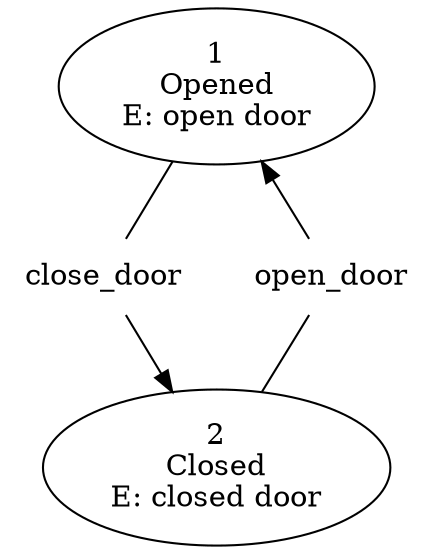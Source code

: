 digraph g{
  Opened[label="1\nOpened\nE: open door"];
  Closed[label="2\nClosed\nE: closed door"];
  node[shape=plaintext];

  Opened -> close_door[arrowhead=none];
  close_door -> Closed;
  Opened -> open_door[dir=back];
  open_door -> Closed[arrowhead=none];
}